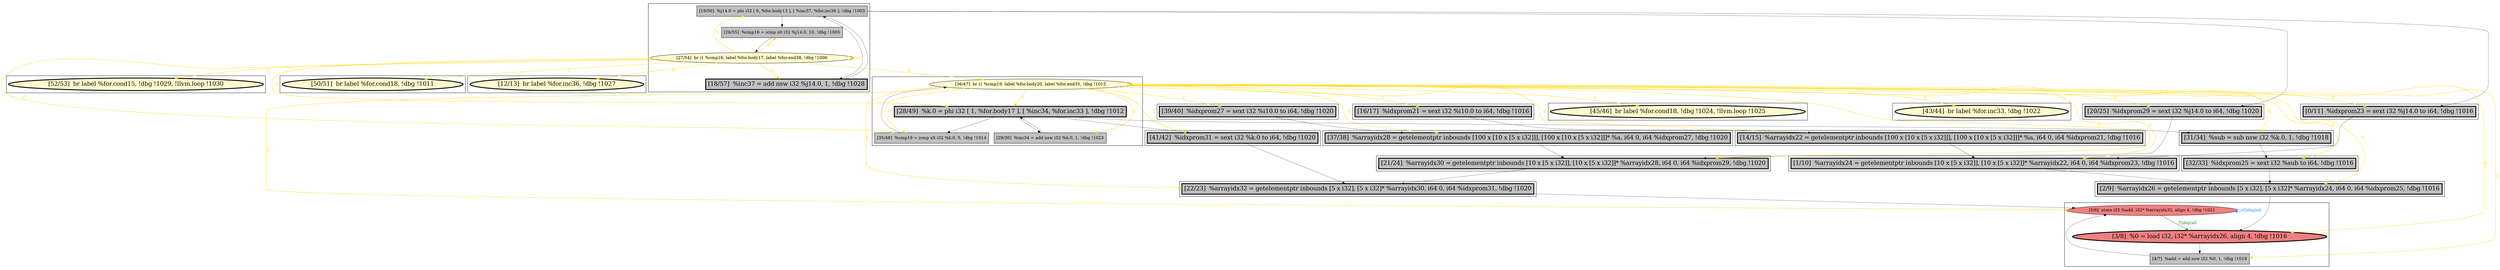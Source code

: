
digraph G {



node865->node856 [style=solid,color=gold,label="C",penwidth=1.0,fontcolor=gold ]
node865->node871 [style=solid,color=gold,label="C",penwidth=1.0,fontcolor=gold ]
node865->node881 [style=solid,color=gold,label="C",penwidth=1.0,fontcolor=gold ]
node865->node880 [style=solid,color=gold,label="C",penwidth=1.0,fontcolor=gold ]
node865->node869 [style=solid,color=gold,label="C",penwidth=1.0,fontcolor=gold ]
node855->node855 [style=solid,color=dodgerblue,label="O|dep|all",penwidth=1.0,fontcolor=dodgerblue ]
node875->node872 [style=solid,color=black,label="",penwidth=0.5,fontcolor=black ]
node875->node878 [style=solid,color=black,label="",penwidth=0.5,fontcolor=black ]
node873->node873 [style=solid,color=gold,label="C",penwidth=1.0,fontcolor=gold ]
node864->node868 [style=solid,color=black,label="",penwidth=0.5,fontcolor=black ]
node875->node874 [style=solid,color=black,label="",penwidth=0.5,fontcolor=black ]
node859->node856 [style=solid,color=black,label="",penwidth=0.5,fontcolor=black ]
node865->node876 [style=solid,color=gold,label="C",penwidth=1.0,fontcolor=gold ]
node856->node854 [style=solid,color=black,label="",penwidth=0.5,fontcolor=black ]
node865->node864 [style=solid,color=gold,label="C",penwidth=1.0,fontcolor=gold ]
node865->node866 [style=solid,color=gold,label="C",penwidth=1.0,fontcolor=gold ]
node854->node853 [style=solid,color=black,label="",penwidth=0.5,fontcolor=black ]
node865->node857 [style=solid,color=gold,label="C",penwidth=1.0,fontcolor=gold ]
node865->node860 [style=solid,color=gold,label="C",penwidth=1.0,fontcolor=gold ]
node855->node854 [style=solid,color=forestgreen,label="T|dep|all",penwidth=1.0,fontcolor=forestgreen ]
node868->node879 [style=solid,color=black,label="",penwidth=0.5,fontcolor=black ]
node873->node865 [style=solid,color=gold,label="C",penwidth=1.0,fontcolor=gold ]
node873->node867 [style=solid,color=gold,label="C",penwidth=1.0,fontcolor=gold ]
node865->node865 [style=solid,color=gold,label="C",penwidth=1.0,fontcolor=gold ]
node878->node861 [style=solid,color=black,label="",penwidth=0.5,fontcolor=black ]
node864->node863 [style=solid,color=black,label="",penwidth=0.5,fontcolor=black ]
node873->node877 [style=solid,color=gold,label="C",penwidth=1.0,fontcolor=gold ]
node865->node861 [style=solid,color=gold,label="C",penwidth=1.0,fontcolor=gold ]
node873->node872 [style=solid,color=gold,label="C",penwidth=1.0,fontcolor=gold ]
node865->node855 [style=solid,color=gold,label="C",penwidth=1.0,fontcolor=gold ]
node865->node862 [style=solid,color=gold,label="C",penwidth=1.0,fontcolor=gold ]
node865->node868 [style=solid,color=gold,label="C",penwidth=1.0,fontcolor=gold ]
node881->node859 [style=solid,color=black,label="",penwidth=0.5,fontcolor=black ]
node865->node878 [style=solid,color=gold,label="C",penwidth=1.0,fontcolor=gold ]
node873->node874 [style=solid,color=gold,label="C",penwidth=1.0,fontcolor=gold ]
node873->node864 [style=solid,color=gold,label="C",penwidth=1.0,fontcolor=gold ]
node865->node863 [style=solid,color=gold,label="C",penwidth=1.0,fontcolor=gold ]
node853->node855 [style=solid,color=black,label="",penwidth=0.5,fontcolor=black ]
node873->node875 [style=solid,color=gold,label="C",penwidth=1.0,fontcolor=gold ]
node869->node870 [style=solid,color=black,label="",penwidth=0.5,fontcolor=black ]
node879->node855 [style=solid,color=black,label="",penwidth=0.5,fontcolor=black ]
node865->node870 [style=solid,color=gold,label="C",penwidth=1.0,fontcolor=gold ]
node863->node865 [style=solid,color=black,label="",penwidth=0.5,fontcolor=black ]
node872->node873 [style=solid,color=black,label="",penwidth=0.5,fontcolor=black ]
node880->node881 [style=solid,color=black,label="",penwidth=0.5,fontcolor=black ]
node870->node861 [style=solid,color=black,label="",penwidth=0.5,fontcolor=black ]
node876->node856 [style=solid,color=black,label="",penwidth=0.5,fontcolor=black ]
node865->node879 [style=solid,color=gold,label="C",penwidth=1.0,fontcolor=gold ]
node862->node864 [style=solid,color=black,label="",penwidth=0.5,fontcolor=black ]
node865->node854 [style=solid,color=gold,label="C",penwidth=1.0,fontcolor=gold ]
node865->node853 [style=solid,color=gold,label="C",penwidth=1.0,fontcolor=gold ]
node864->node871 [style=solid,color=black,label="",penwidth=0.5,fontcolor=black ]
node864->node862 [style=solid,color=black,label="",penwidth=0.5,fontcolor=black ]
node857->node859 [style=solid,color=black,label="",penwidth=0.5,fontcolor=black ]
node875->node857 [style=solid,color=black,label="",penwidth=0.5,fontcolor=black ]
node865->node859 [style=solid,color=gold,label="C",penwidth=1.0,fontcolor=gold ]
node874->node875 [style=solid,color=black,label="",penwidth=0.5,fontcolor=black ]
node873->node863 [style=solid,color=gold,label="C",penwidth=1.0,fontcolor=gold ]
node871->node876 [style=solid,color=black,label="",penwidth=0.5,fontcolor=black ]
node873->node858 [style=solid,color=gold,label="C",penwidth=1.0,fontcolor=gold ]
node861->node879 [style=solid,color=black,label="",penwidth=0.5,fontcolor=black ]


subgraph cluster20 {


node881 [penwidth=3.0,fontsize=20,fillcolor=grey,label="[14/15]  %arrayidx22 = getelementptr inbounds [100 x [10 x [5 x i32]]], [100 x [10 x [5 x i32]]]* %a, i64 0, i64 %idxprom21, !dbg !1016",shape=rectangle,style=filled ]



}

subgraph cluster18 {


node879 [penwidth=3.0,fontsize=20,fillcolor=grey,label="[22/23]  %arrayidx32 = getelementptr inbounds [5 x i32], [5 x i32]* %arrayidx30, i64 0, i64 %idxprom31, !dbg !1020",shape=rectangle,style=filled ]



}

subgraph cluster16 {


node877 [penwidth=3.0,fontsize=20,fillcolor=lemonchiffon,label="[50/51]  br label %for.cond18, !dbg !1011",shape=ellipse,style=filled ]



}

subgraph cluster17 {


node878 [penwidth=3.0,fontsize=20,fillcolor=grey,label="[20/25]  %idxprom29 = sext i32 %j14.0 to i64, !dbg !1020",shape=rectangle,style=filled ]



}

subgraph cluster4 {


node859 [penwidth=3.0,fontsize=20,fillcolor=grey,label="[1/10]  %arrayidx24 = getelementptr inbounds [10 x [5 x i32]], [10 x [5 x i32]]* %arrayidx22, i64 0, i64 %idxprom23, !dbg !1016",shape=rectangle,style=filled ]



}

subgraph cluster3 {


node858 [penwidth=3.0,fontsize=20,fillcolor=lemonchiffon,label="[12/13]  br label %for.inc36, !dbg !1027",shape=ellipse,style=filled ]



}

subgraph cluster2 {


node857 [penwidth=3.0,fontsize=20,fillcolor=grey,label="[0/11]  %idxprom23 = sext i32 %j14.0 to i64, !dbg !1016",shape=rectangle,style=filled ]



}

subgraph cluster1 {


node856 [penwidth=3.0,fontsize=20,fillcolor=grey,label="[2/9]  %arrayidx26 = getelementptr inbounds [5 x i32], [5 x i32]* %arrayidx24, i64 0, i64 %idxprom25, !dbg !1016",shape=rectangle,style=filled ]



}

subgraph cluster12 {


node870 [penwidth=3.0,fontsize=20,fillcolor=grey,label="[37/38]  %arrayidx28 = getelementptr inbounds [100 x [10 x [5 x i32]]], [100 x [10 x [5 x i32]]]* %a, i64 0, i64 %idxprom27, !dbg !1020",shape=rectangle,style=filled ]



}

subgraph cluster5 {


node860 [penwidth=3.0,fontsize=20,fillcolor=lemonchiffon,label="[43/44]  br label %for.inc33, !dbg !1022",shape=ellipse,style=filled ]



}

subgraph cluster0 {


node855 [fillcolor=lightcoral,label="[5/6]  store i32 %add, i32* %arrayidx32, align 4, !dbg !1021",shape=ellipse,style=filled ]
node853 [fillcolor=grey,label="[4/7]  %add = add nsw i32 %0, 1, !dbg !1019",shape=rectangle,style=filled ]
node854 [penwidth=3.0,fontsize=20,fillcolor=lightcoral,label="[3/8]  %0 = load i32, i32* %arrayidx26, align 4, !dbg !1016",shape=ellipse,style=filled ]



}

subgraph cluster6 {


node861 [penwidth=3.0,fontsize=20,fillcolor=grey,label="[21/24]  %arrayidx30 = getelementptr inbounds [10 x [5 x i32]], [10 x [5 x i32]]* %arrayidx28, i64 0, i64 %idxprom29, !dbg !1020",shape=rectangle,style=filled ]



}

subgraph cluster14 {


node875 [fillcolor=grey,label="[19/56]  %j14.0 = phi i32 [ 0, %for.body13 ], [ %inc37, %for.inc36 ], !dbg !1003",shape=rectangle,style=filled ]
node874 [penwidth=3.0,fontsize=20,fillcolor=grey,label="[18/57]  %inc37 = add nsw i32 %j14.0, 1, !dbg !1028",shape=rectangle,style=filled ]
node872 [fillcolor=grey,label="[26/55]  %cmp16 = icmp slt i32 %j14.0, 10, !dbg !1005",shape=rectangle,style=filled ]
node873 [fillcolor=lemonchiffon,label="[27/54]  br i1 %cmp16, label %for.body17, label %for.end38, !dbg !1006",shape=ellipse,style=filled ]



}

subgraph cluster7 {


node865 [fillcolor=lemonchiffon,label="[36/47]  br i1 %cmp19, label %for.body20, label %for.end35, !dbg !1015",shape=ellipse,style=filled ]
node864 [penwidth=3.0,fontsize=20,fillcolor=grey,label="[28/49]  %k.0 = phi i32 [ 1, %for.body17 ], [ %inc34, %for.inc33 ], !dbg !1012",shape=rectangle,style=filled ]
node862 [fillcolor=grey,label="[29/30]  %inc34 = add nsw i32 %k.0, 1, !dbg !1023",shape=rectangle,style=filled ]
node863 [fillcolor=grey,label="[35/48]  %cmp19 = icmp slt i32 %k.0, 5, !dbg !1014",shape=rectangle,style=filled ]



}

subgraph cluster8 {


node866 [penwidth=3.0,fontsize=20,fillcolor=lemonchiffon,label="[45/46]  br label %for.cond18, !dbg !1024, !llvm.loop !1025",shape=ellipse,style=filled ]



}

subgraph cluster9 {


node867 [penwidth=3.0,fontsize=20,fillcolor=lemonchiffon,label="[52/53]  br label %for.cond15, !dbg !1029, !llvm.loop !1030",shape=ellipse,style=filled ]



}

subgraph cluster19 {


node880 [penwidth=3.0,fontsize=20,fillcolor=grey,label="[16/17]  %idxprom21 = sext i32 %i10.0 to i64, !dbg !1016",shape=rectangle,style=filled ]



}

subgraph cluster10 {


node868 [penwidth=3.0,fontsize=20,fillcolor=grey,label="[41/42]  %idxprom31 = sext i32 %k.0 to i64, !dbg !1020",shape=rectangle,style=filled ]



}

subgraph cluster11 {


node869 [penwidth=3.0,fontsize=20,fillcolor=grey,label="[39/40]  %idxprom27 = sext i32 %i10.0 to i64, !dbg !1020",shape=rectangle,style=filled ]



}

subgraph cluster13 {


node871 [penwidth=3.0,fontsize=20,fillcolor=grey,label="[31/34]  %sub = sub nsw i32 %k.0, 1, !dbg !1018",shape=rectangle,style=filled ]



}

subgraph cluster15 {


node876 [penwidth=3.0,fontsize=20,fillcolor=grey,label="[32/33]  %idxprom25 = sext i32 %sub to i64, !dbg !1016",shape=rectangle,style=filled ]



}

}
